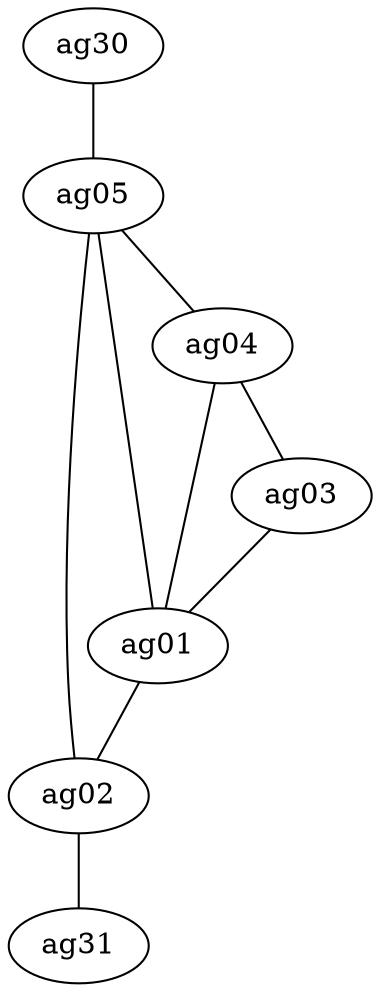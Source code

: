 graph D {
    ag30 -- ag05
    ag05 -- ag02
    ag05 -- ag01
    ag05 -- ag04
    ag04 -- ag03
    ag04 -- ag01
    ag03 -- ag01
    ag01 -- ag02
    ag02 -- ag31
}
